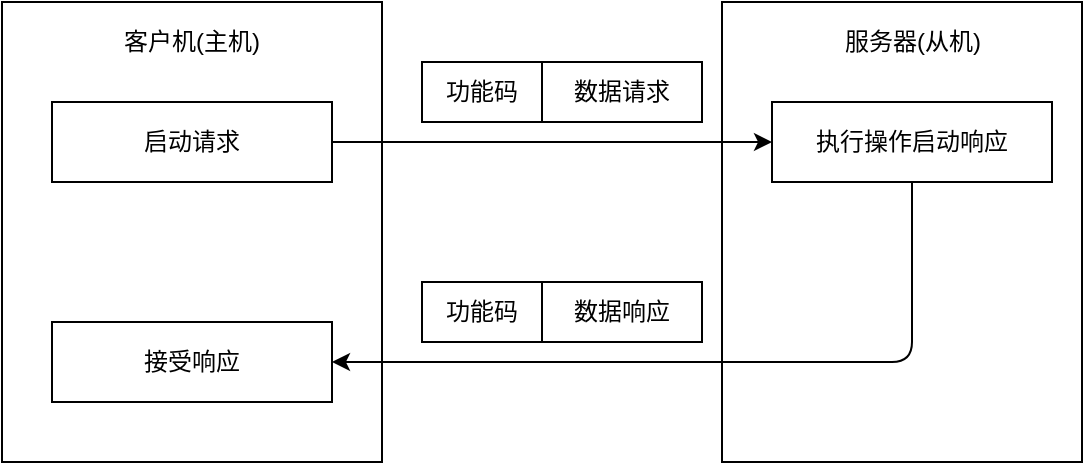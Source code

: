 <mxfile version="12.6.5" type="device"><diagram id="gr5L0x1L5u4gohF12vaQ" name="第 1 页"><mxGraphModel dx="1422" dy="862" grid="1" gridSize="10" guides="1" tooltips="1" connect="1" arrows="1" fold="1" page="1" pageScale="1" pageWidth="827" pageHeight="1169" math="0" shadow="0"><root><mxCell id="0"/><mxCell id="1" parent="0"/><mxCell id="vrtfcYn_Hnr2B0yzGLP5-7" value="" style="rounded=0;whiteSpace=wrap;html=1;" vertex="1" parent="1"><mxGeometry x="140" y="280" width="190" height="230" as="geometry"/></mxCell><mxCell id="vrtfcYn_Hnr2B0yzGLP5-1" value="启动请求" style="rounded=0;whiteSpace=wrap;html=1;" vertex="1" parent="1"><mxGeometry x="165" y="330" width="140" height="40" as="geometry"/></mxCell><mxCell id="vrtfcYn_Hnr2B0yzGLP5-2" value="接受响应" style="rounded=0;whiteSpace=wrap;html=1;" vertex="1" parent="1"><mxGeometry x="165" y="440" width="140" height="40" as="geometry"/></mxCell><mxCell id="vrtfcYn_Hnr2B0yzGLP5-3" value="功能码" style="rounded=0;whiteSpace=wrap;html=1;" vertex="1" parent="1"><mxGeometry x="350" y="310" width="60" height="30" as="geometry"/></mxCell><mxCell id="vrtfcYn_Hnr2B0yzGLP5-4" value="数据请求" style="rounded=0;whiteSpace=wrap;html=1;" vertex="1" parent="1"><mxGeometry x="410" y="310" width="80" height="30" as="geometry"/></mxCell><mxCell id="vrtfcYn_Hnr2B0yzGLP5-8" value="" style="rounded=0;whiteSpace=wrap;html=1;" vertex="1" parent="1"><mxGeometry x="500" y="280" width="180" height="230" as="geometry"/></mxCell><mxCell id="vrtfcYn_Hnr2B0yzGLP5-9" value="执行操作启动响应" style="rounded=0;whiteSpace=wrap;html=1;" vertex="1" parent="1"><mxGeometry x="525" y="330" width="140" height="40" as="geometry"/></mxCell><mxCell id="vrtfcYn_Hnr2B0yzGLP5-6" value="" style="endArrow=classic;html=1;exitX=1;exitY=0.5;exitDx=0;exitDy=0;entryX=0;entryY=0.5;entryDx=0;entryDy=0;" edge="1" parent="1" source="vrtfcYn_Hnr2B0yzGLP5-1" target="vrtfcYn_Hnr2B0yzGLP5-9"><mxGeometry width="50" height="50" relative="1" as="geometry"><mxPoint x="320" y="349.5" as="sourcePoint"/><mxPoint x="510" y="350" as="targetPoint"/></mxGeometry></mxCell><mxCell id="vrtfcYn_Hnr2B0yzGLP5-11" value="" style="endArrow=classic;html=1;entryX=1;entryY=0.5;entryDx=0;entryDy=0;exitX=0.5;exitY=1;exitDx=0;exitDy=0;" edge="1" parent="1" source="vrtfcYn_Hnr2B0yzGLP5-9" target="vrtfcYn_Hnr2B0yzGLP5-2"><mxGeometry width="50" height="50" relative="1" as="geometry"><mxPoint x="140" y="580" as="sourcePoint"/><mxPoint x="190" y="530" as="targetPoint"/><Array as="points"><mxPoint x="595" y="460"/></Array></mxGeometry></mxCell><mxCell id="vrtfcYn_Hnr2B0yzGLP5-13" value="功能码" style="rounded=0;whiteSpace=wrap;html=1;" vertex="1" parent="1"><mxGeometry x="350" y="420" width="60" height="30" as="geometry"/></mxCell><mxCell id="vrtfcYn_Hnr2B0yzGLP5-14" value="数据响应" style="rounded=0;whiteSpace=wrap;html=1;" vertex="1" parent="1"><mxGeometry x="410" y="420" width="80" height="30" as="geometry"/></mxCell><mxCell id="vrtfcYn_Hnr2B0yzGLP5-15" value="客户机(主机)" style="text;html=1;strokeColor=none;fillColor=none;align=center;verticalAlign=middle;whiteSpace=wrap;rounded=0;" vertex="1" parent="1"><mxGeometry x="195" y="290" width="80" height="20" as="geometry"/></mxCell><mxCell id="vrtfcYn_Hnr2B0yzGLP5-17" value="服务器(从机)" style="text;html=1;strokeColor=none;fillColor=none;align=center;verticalAlign=middle;whiteSpace=wrap;rounded=0;" vertex="1" parent="1"><mxGeometry x="552.5" y="290" width="85" height="20" as="geometry"/></mxCell></root></mxGraphModel></diagram></mxfile>